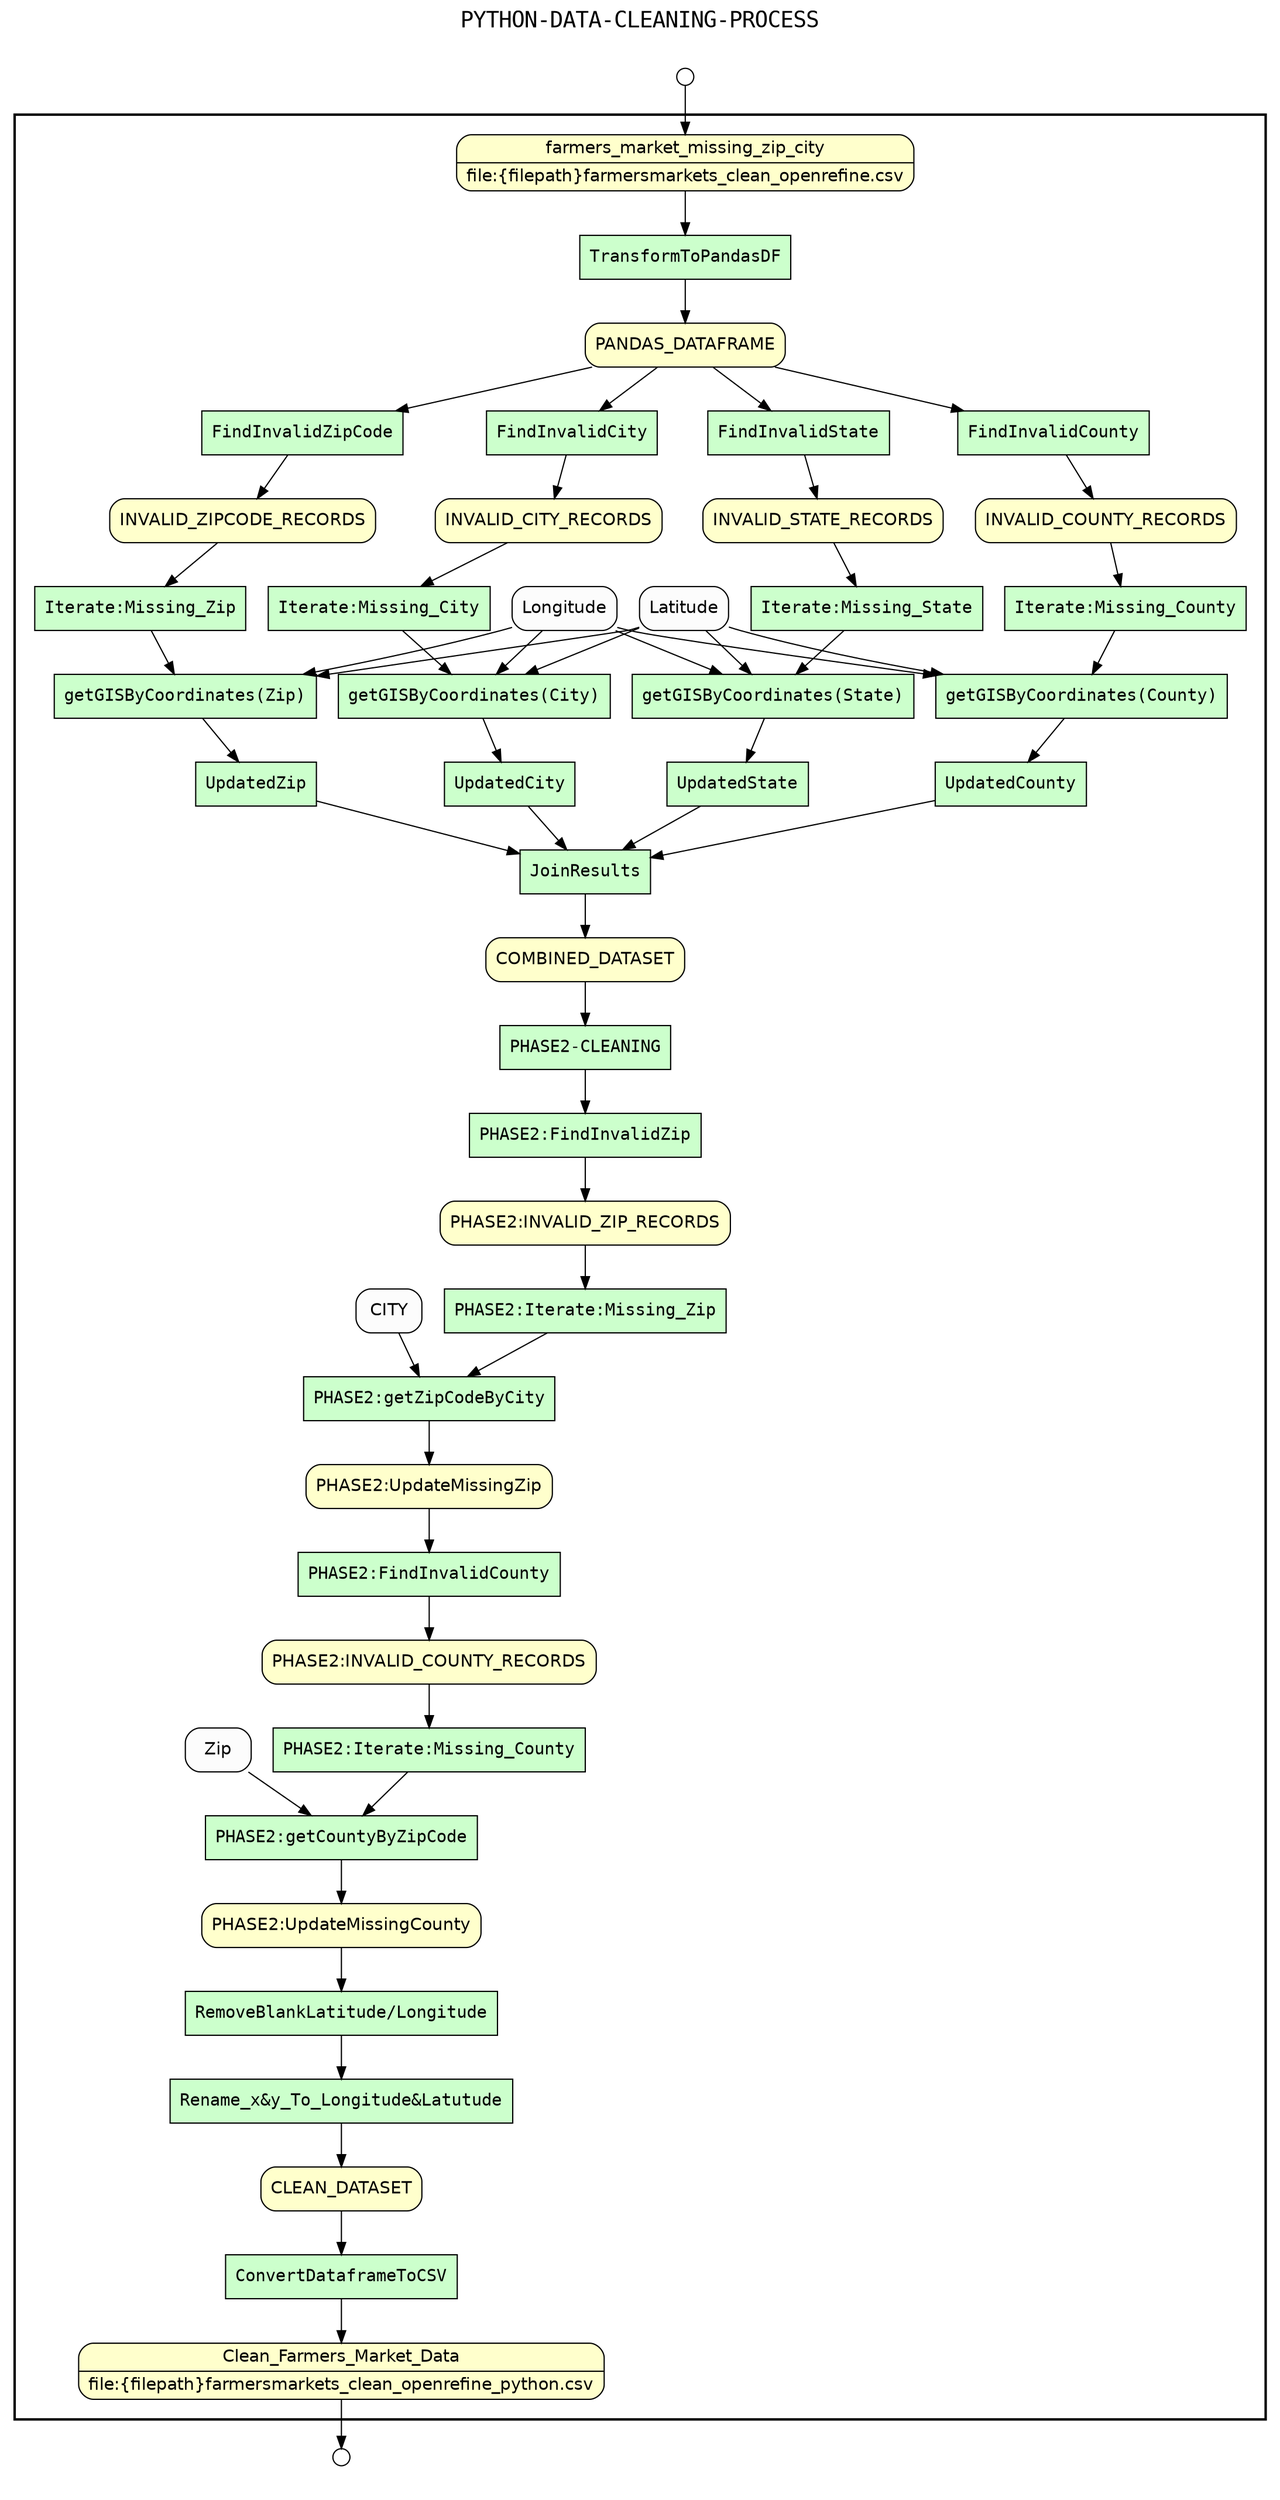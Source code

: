 digraph Workflow {
rankdir=TB
fontname=Courier; fontsize=18; labelloc=t
label="PYTHON-DATA-CLEANING-PROCESS"
subgraph cluster_workflow_box_outer { label=""; color=black; penwidth=2
subgraph cluster_workflow_box_inner { label=""; color=white
node[shape=box style=filled fillcolor="#CCFFCC" peripheries=1 fontname=Courier]
TransformToPandasDF
FindInvalidZipCode
FindInvalidCity
FindInvalidState
FindInvalidCounty
"Iterate:Missing_Zip"
"Iterate:Missing_City"
"Iterate:Missing_State"
"Iterate:Missing_County"
"getGISByCoordinates(Zip)"
"getGISByCoordinates(City)"
"getGISByCoordinates(State)"
"getGISByCoordinates(County)"
UpdatedZip
UpdatedCity
UpdatedState
UpdatedCounty
JoinResults
"PHASE2-CLEANING"
"PHASE2:FindInvalidZip"
"PHASE2:Iterate:Missing_Zip"
"PHASE2:getZipCodeByCity"
"PHASE2:FindInvalidCounty"
"PHASE2:Iterate:Missing_County"
"PHASE2:getCountyByZipCode"
"RemoveBlankLatitude/Longitude"
"Rename_x&y_To_Longitude&Latutude"
ConvertDataframeToCSV
node[shape=box style="rounded,filled" fillcolor="#FFFFCC" peripheries=1 fontname=Helvetica]
Clean_Farmers_Market_Data [shape=record rankdir=LR label="{<f0> Clean_Farmers_Market_Data |<f1> file\:\{filepath\}\farmersmarkets_clean_openrefine_python.csv}"];
farmers_market_missing_zip_city [shape=record rankdir=LR label="{<f0> farmers_market_missing_zip_city |<f1> file\:\{filepath\}\farmersmarkets_clean_openrefine.csv}"];
PANDAS_DATAFRAME
INVALID_ZIPCODE_RECORDS
INVALID_CITY_RECORDS
INVALID_STATE_RECORDS
INVALID_COUNTY_RECORDS
COMBINED_DATASET
"PHASE2:INVALID_ZIP_RECORDS"
"PHASE2:UpdateMissingZip"
"PHASE2:INVALID_COUNTY_RECORDS"
"PHASE2:UpdateMissingCounty"
CLEAN_DATASET
node[shape=box style="rounded,filled" fillcolor="#FCFCFC" peripheries=1 fontname=Helvetica]
TransformToPandasDF -> PANDAS_DATAFRAME
farmers_market_missing_zip_city -> TransformToPandasDF
FindInvalidZipCode -> INVALID_ZIPCODE_RECORDS
PANDAS_DATAFRAME -> FindInvalidZipCode
FindInvalidCity -> INVALID_CITY_RECORDS
PANDAS_DATAFRAME -> FindInvalidCity
FindInvalidState -> INVALID_STATE_RECORDS
PANDAS_DATAFRAME -> FindInvalidState
FindInvalidCounty -> INVALID_COUNTY_RECORDS
PANDAS_DATAFRAME -> FindInvalidCounty
"Iterate:Missing_Zip" -> "getGISByCoordinates(Zip)"
INVALID_ZIPCODE_RECORDS -> "Iterate:Missing_Zip"
"Iterate:Missing_City" -> "getGISByCoordinates(City)"
INVALID_CITY_RECORDS -> "Iterate:Missing_City"
"Iterate:Missing_State" -> "getGISByCoordinates(State)"
INVALID_STATE_RECORDS -> "Iterate:Missing_State"
"Iterate:Missing_County" -> "getGISByCoordinates(County)"
INVALID_COUNTY_RECORDS -> "Iterate:Missing_County"
Latitude -> "getGISByCoordinates(Zip)"
Longitude -> "getGISByCoordinates(Zip)"
Latitude -> "getGISByCoordinates(City)"
Longitude -> "getGISByCoordinates(City)"
Latitude -> "getGISByCoordinates(State)"
Longitude -> "getGISByCoordinates(State)"
Latitude -> "getGISByCoordinates(County)"
Longitude -> "getGISByCoordinates(County)"
"getGISByCoordinates(Zip)" -> UpdatedZip
"getGISByCoordinates(City)" -> UpdatedCity
"getGISByCoordinates(State)" -> UpdatedState
"getGISByCoordinates(County)" -> UpdatedCounty
JoinResults -> COMBINED_DATASET
UpdatedZip -> JoinResults
UpdatedCity -> JoinResults
UpdatedState -> JoinResults
UpdatedCounty -> JoinResults
COMBINED_DATASET -> "PHASE2-CLEANING"
"PHASE2:FindInvalidZip" -> "PHASE2:INVALID_ZIP_RECORDS"
"PHASE2-CLEANING" -> "PHASE2:FindInvalidZip"
"PHASE2:INVALID_ZIP_RECORDS" -> "PHASE2:Iterate:Missing_Zip"
"PHASE2:getZipCodeByCity" -> "PHASE2:UpdateMissingZip"
CITY -> "PHASE2:getZipCodeByCity"
"PHASE2:Iterate:Missing_Zip" -> "PHASE2:getZipCodeByCity"
"PHASE2:FindInvalidCounty" -> "PHASE2:INVALID_COUNTY_RECORDS"
"PHASE2:UpdateMissingZip" -> "PHASE2:FindInvalidCounty"
"PHASE2:INVALID_COUNTY_RECORDS" -> "PHASE2:Iterate:Missing_County"
"PHASE2:getCountyByZipCode" -> "PHASE2:UpdateMissingCounty"
"PHASE2:Iterate:Missing_County" -> "PHASE2:getCountyByZipCode"
Zip -> "PHASE2:getCountyByZipCode"
"PHASE2:UpdateMissingCounty" -> "RemoveBlankLatitude/Longitude"
"Rename_x&y_To_Longitude&Latutude" -> CLEAN_DATASET
"RemoveBlankLatitude/Longitude" -> "Rename_x&y_To_Longitude&Latutude"
ConvertDataframeToCSV -> Clean_Farmers_Market_Data
CLEAN_DATASET -> ConvertDataframeToCSV
}}
subgraph cluster_input_ports_group_outer { label=""; color=white
subgraph cluster_input_ports_group_inner { label=""; color=white
node[shape=circle style="rounded,filled" fillcolor="#FFFFFF" peripheries=1 fontname=Helvetica width=0.2]
farmers_market_missing_zip_city_input_port [label=""]
}}
subgraph cluster_output_ports_group_outer { label=""; color=white
subgraph cluster_output_ports_group_inner { label=""; color=white
node[shape=circle style="rounded,filled" fillcolor="#FFFFFF" peripheries=1 fontname=Helvetica width=0.2]
Clean_Farmers_Market_Data_output_port [label=""]
}}
farmers_market_missing_zip_city_input_port -> farmers_market_missing_zip_city
Clean_Farmers_Market_Data -> Clean_Farmers_Market_Data_output_port
}

